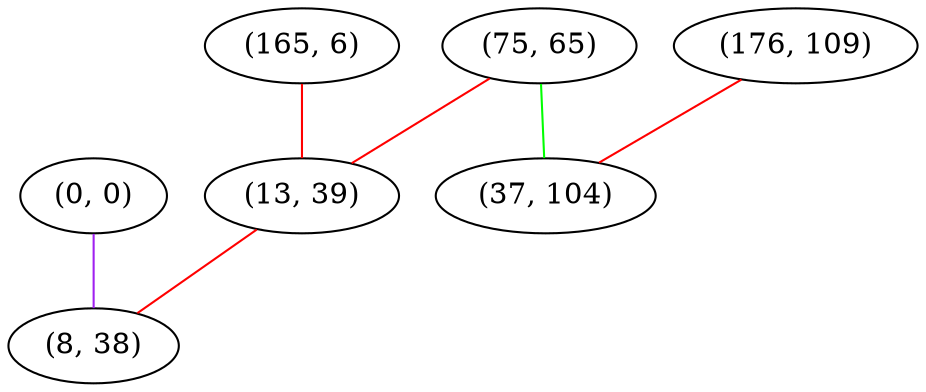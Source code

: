 graph "" {
"(0, 0)";
"(75, 65)";
"(165, 6)";
"(13, 39)";
"(8, 38)";
"(176, 109)";
"(37, 104)";
"(0, 0)" -- "(8, 38)"  [color=purple, key=0, weight=4];
"(75, 65)" -- "(13, 39)"  [color=red, key=0, weight=1];
"(75, 65)" -- "(37, 104)"  [color=green, key=0, weight=2];
"(165, 6)" -- "(13, 39)"  [color=red, key=0, weight=1];
"(13, 39)" -- "(8, 38)"  [color=red, key=0, weight=1];
"(176, 109)" -- "(37, 104)"  [color=red, key=0, weight=1];
}

